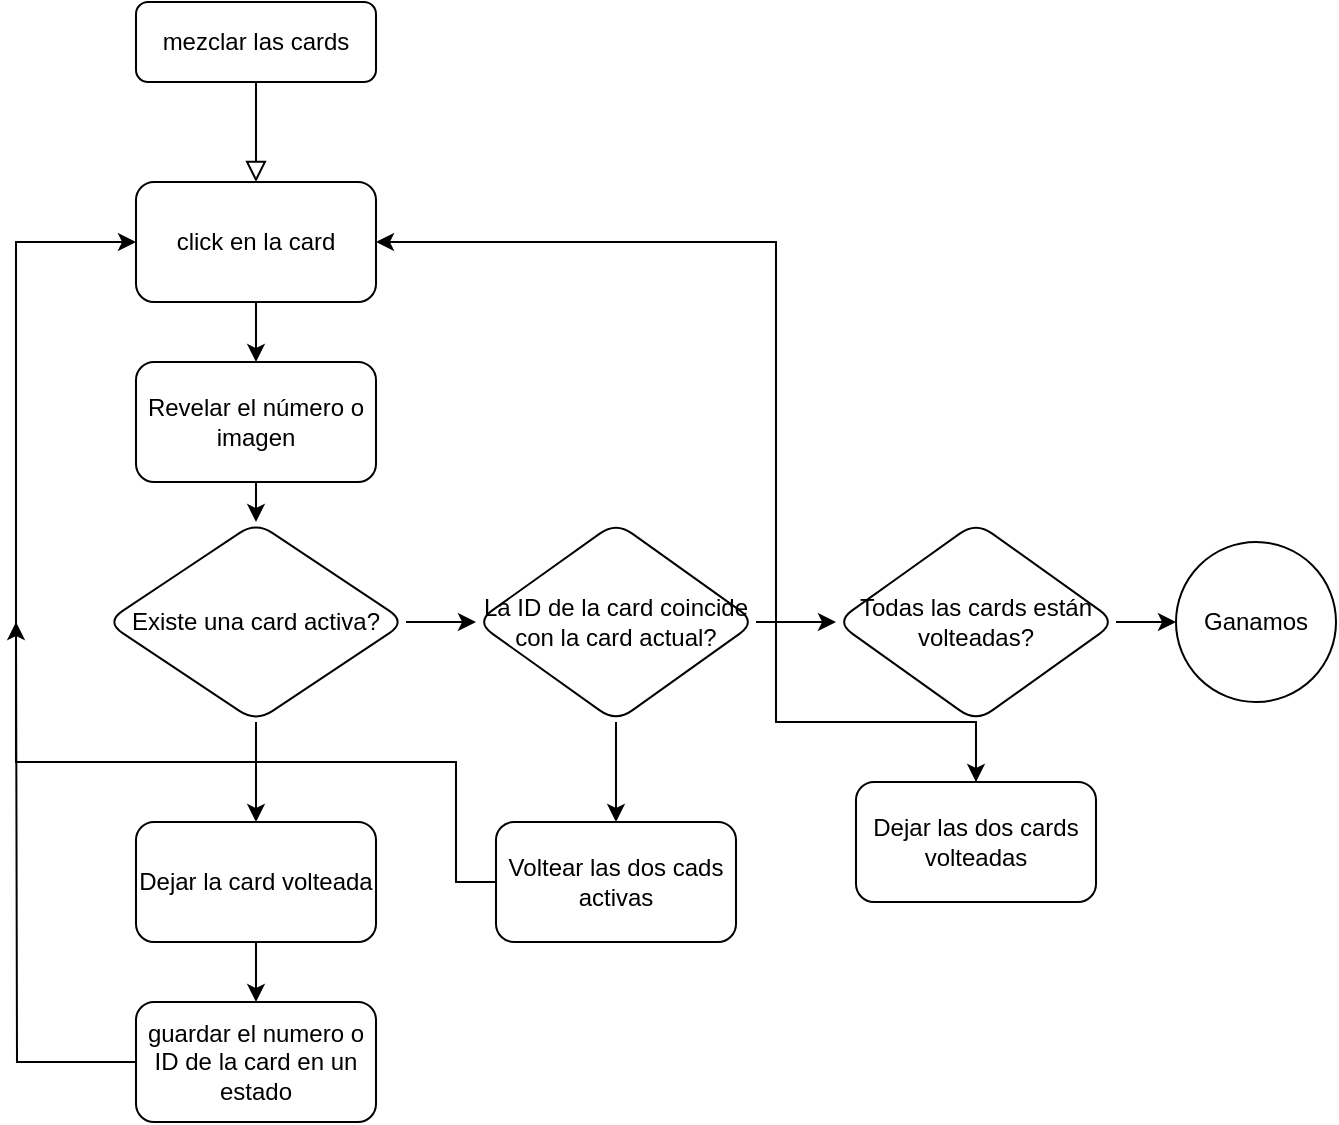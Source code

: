 <mxfile version="21.3.5" type="onedrive">
  <diagram id="C5RBs43oDa-KdzZeNtuy" name="Page-1">
    <mxGraphModel grid="1" page="1" gridSize="10" guides="1" tooltips="1" connect="1" arrows="1" fold="1" pageScale="1" pageWidth="827" pageHeight="1169" math="0" shadow="0">
      <root>
        <mxCell id="WIyWlLk6GJQsqaUBKTNV-0" />
        <mxCell id="WIyWlLk6GJQsqaUBKTNV-1" parent="WIyWlLk6GJQsqaUBKTNV-0" />
        <mxCell id="WIyWlLk6GJQsqaUBKTNV-2" value="" style="rounded=0;html=1;jettySize=auto;orthogonalLoop=1;fontSize=11;endArrow=block;endFill=0;endSize=8;strokeWidth=1;shadow=0;labelBackgroundColor=none;edgeStyle=orthogonalEdgeStyle;" edge="1" parent="WIyWlLk6GJQsqaUBKTNV-1" source="WIyWlLk6GJQsqaUBKTNV-3">
          <mxGeometry relative="1" as="geometry">
            <mxPoint x="220" y="170" as="targetPoint" />
          </mxGeometry>
        </mxCell>
        <mxCell id="WIyWlLk6GJQsqaUBKTNV-3" value="mezclar las cards" style="rounded=1;whiteSpace=wrap;html=1;fontSize=12;glass=0;strokeWidth=1;shadow=0;" vertex="1" parent="WIyWlLk6GJQsqaUBKTNV-1">
          <mxGeometry x="160" y="80" width="120" height="40" as="geometry" />
        </mxCell>
        <mxCell id="PFqmiB2B44m-AlX9EvXS-32" style="edgeStyle=orthogonalEdgeStyle;rounded=0;orthogonalLoop=1;jettySize=auto;html=1;exitX=0.5;exitY=1;exitDx=0;exitDy=0;entryX=0.5;entryY=0;entryDx=0;entryDy=0;" edge="1" parent="WIyWlLk6GJQsqaUBKTNV-1" source="PFqmiB2B44m-AlX9EvXS-0" target="PFqmiB2B44m-AlX9EvXS-31">
          <mxGeometry relative="1" as="geometry" />
        </mxCell>
        <mxCell id="PFqmiB2B44m-AlX9EvXS-0" value="click en la card" style="rounded=1;whiteSpace=wrap;html=1;" vertex="1" parent="WIyWlLk6GJQsqaUBKTNV-1">
          <mxGeometry x="160" y="170" width="120" height="60" as="geometry" />
        </mxCell>
        <mxCell id="PFqmiB2B44m-AlX9EvXS-9" value="" style="edgeStyle=orthogonalEdgeStyle;rounded=0;orthogonalLoop=1;jettySize=auto;html=1;" edge="1" parent="WIyWlLk6GJQsqaUBKTNV-1" source="PFqmiB2B44m-AlX9EvXS-1" target="PFqmiB2B44m-AlX9EvXS-8">
          <mxGeometry relative="1" as="geometry" />
        </mxCell>
        <mxCell id="PFqmiB2B44m-AlX9EvXS-19" value="" style="edgeStyle=orthogonalEdgeStyle;rounded=0;orthogonalLoop=1;jettySize=auto;html=1;" edge="1" parent="WIyWlLk6GJQsqaUBKTNV-1" source="PFqmiB2B44m-AlX9EvXS-1" target="PFqmiB2B44m-AlX9EvXS-18">
          <mxGeometry relative="1" as="geometry" />
        </mxCell>
        <mxCell id="PFqmiB2B44m-AlX9EvXS-1" value="Existe una card activa?" style="rhombus;whiteSpace=wrap;html=1;rounded=1;" vertex="1" parent="WIyWlLk6GJQsqaUBKTNV-1">
          <mxGeometry x="145" y="340" width="150" height="100" as="geometry" />
        </mxCell>
        <mxCell id="PFqmiB2B44m-AlX9EvXS-11" value="" style="edgeStyle=orthogonalEdgeStyle;rounded=0;orthogonalLoop=1;jettySize=auto;html=1;" edge="1" parent="WIyWlLk6GJQsqaUBKTNV-1" source="PFqmiB2B44m-AlX9EvXS-8" target="PFqmiB2B44m-AlX9EvXS-10">
          <mxGeometry relative="1" as="geometry" />
        </mxCell>
        <mxCell id="PFqmiB2B44m-AlX9EvXS-24" value="" style="edgeStyle=orthogonalEdgeStyle;rounded=0;orthogonalLoop=1;jettySize=auto;html=1;" edge="1" parent="WIyWlLk6GJQsqaUBKTNV-1" source="PFqmiB2B44m-AlX9EvXS-8" target="PFqmiB2B44m-AlX9EvXS-23">
          <mxGeometry relative="1" as="geometry" />
        </mxCell>
        <mxCell id="PFqmiB2B44m-AlX9EvXS-8" value="La ID de la card coincide con la card actual?" style="rhombus;whiteSpace=wrap;html=1;rounded=1;" vertex="1" parent="WIyWlLk6GJQsqaUBKTNV-1">
          <mxGeometry x="330" y="340" width="140" height="100" as="geometry" />
        </mxCell>
        <mxCell id="PFqmiB2B44m-AlX9EvXS-12" style="edgeStyle=orthogonalEdgeStyle;rounded=0;orthogonalLoop=1;jettySize=auto;html=1;entryX=0;entryY=0.5;entryDx=0;entryDy=0;" edge="1" parent="WIyWlLk6GJQsqaUBKTNV-1" source="PFqmiB2B44m-AlX9EvXS-10" target="PFqmiB2B44m-AlX9EvXS-0">
          <mxGeometry relative="1" as="geometry">
            <Array as="points">
              <mxPoint x="320" y="520" />
              <mxPoint x="320" y="460" />
              <mxPoint x="100" y="460" />
              <mxPoint x="100" y="200" />
            </Array>
          </mxGeometry>
        </mxCell>
        <mxCell id="PFqmiB2B44m-AlX9EvXS-10" value="Voltear las dos cads activas" style="whiteSpace=wrap;html=1;rounded=1;" vertex="1" parent="WIyWlLk6GJQsqaUBKTNV-1">
          <mxGeometry x="340" y="490" width="120" height="60" as="geometry" />
        </mxCell>
        <mxCell id="PFqmiB2B44m-AlX9EvXS-30" style="edgeStyle=orthogonalEdgeStyle;rounded=0;orthogonalLoop=1;jettySize=auto;html=1;entryX=1;entryY=0.5;entryDx=0;entryDy=0;" edge="1" parent="WIyWlLk6GJQsqaUBKTNV-1" source="PFqmiB2B44m-AlX9EvXS-15" target="PFqmiB2B44m-AlX9EvXS-0">
          <mxGeometry relative="1" as="geometry">
            <Array as="points">
              <mxPoint x="480" y="440" />
              <mxPoint x="480" y="200" />
            </Array>
          </mxGeometry>
        </mxCell>
        <mxCell id="PFqmiB2B44m-AlX9EvXS-15" value="Dejar las dos cards volteadas" style="whiteSpace=wrap;html=1;rounded=1;" vertex="1" parent="WIyWlLk6GJQsqaUBKTNV-1">
          <mxGeometry x="520" y="470" width="120" height="60" as="geometry" />
        </mxCell>
        <mxCell id="PFqmiB2B44m-AlX9EvXS-21" value="" style="edgeStyle=orthogonalEdgeStyle;rounded=0;orthogonalLoop=1;jettySize=auto;html=1;" edge="1" parent="WIyWlLk6GJQsqaUBKTNV-1" source="PFqmiB2B44m-AlX9EvXS-18" target="PFqmiB2B44m-AlX9EvXS-20">
          <mxGeometry relative="1" as="geometry" />
        </mxCell>
        <mxCell id="PFqmiB2B44m-AlX9EvXS-18" value="Dejar la card volteada" style="whiteSpace=wrap;html=1;rounded=1;" vertex="1" parent="WIyWlLk6GJQsqaUBKTNV-1">
          <mxGeometry x="160" y="490" width="120" height="60" as="geometry" />
        </mxCell>
        <mxCell id="PFqmiB2B44m-AlX9EvXS-22" style="edgeStyle=orthogonalEdgeStyle;rounded=0;orthogonalLoop=1;jettySize=auto;html=1;" edge="1" parent="WIyWlLk6GJQsqaUBKTNV-1" source="PFqmiB2B44m-AlX9EvXS-20">
          <mxGeometry relative="1" as="geometry">
            <mxPoint x="100" y="390" as="targetPoint" />
          </mxGeometry>
        </mxCell>
        <mxCell id="PFqmiB2B44m-AlX9EvXS-20" value="guardar el numero o ID de la card en un estado" style="whiteSpace=wrap;html=1;rounded=1;" vertex="1" parent="WIyWlLk6GJQsqaUBKTNV-1">
          <mxGeometry x="160" y="580" width="120" height="60" as="geometry" />
        </mxCell>
        <mxCell id="PFqmiB2B44m-AlX9EvXS-27" value="" style="edgeStyle=orthogonalEdgeStyle;rounded=0;orthogonalLoop=1;jettySize=auto;html=1;" edge="1" parent="WIyWlLk6GJQsqaUBKTNV-1" source="PFqmiB2B44m-AlX9EvXS-23" target="PFqmiB2B44m-AlX9EvXS-26">
          <mxGeometry relative="1" as="geometry" />
        </mxCell>
        <mxCell id="PFqmiB2B44m-AlX9EvXS-28" style="edgeStyle=orthogonalEdgeStyle;rounded=0;orthogonalLoop=1;jettySize=auto;html=1;exitX=0.5;exitY=1;exitDx=0;exitDy=0;entryX=0.5;entryY=0;entryDx=0;entryDy=0;" edge="1" parent="WIyWlLk6GJQsqaUBKTNV-1" source="PFqmiB2B44m-AlX9EvXS-23" target="PFqmiB2B44m-AlX9EvXS-15">
          <mxGeometry relative="1" as="geometry" />
        </mxCell>
        <mxCell id="PFqmiB2B44m-AlX9EvXS-23" value="Todas las cards están volteadas?" style="rhombus;whiteSpace=wrap;html=1;rounded=1;" vertex="1" parent="WIyWlLk6GJQsqaUBKTNV-1">
          <mxGeometry x="510" y="340" width="140" height="100" as="geometry" />
        </mxCell>
        <mxCell id="PFqmiB2B44m-AlX9EvXS-26" value="Ganamos" style="ellipse;whiteSpace=wrap;html=1;rounded=1;" vertex="1" parent="WIyWlLk6GJQsqaUBKTNV-1">
          <mxGeometry x="680" y="350" width="80" height="80" as="geometry" />
        </mxCell>
        <mxCell id="PFqmiB2B44m-AlX9EvXS-33" style="edgeStyle=orthogonalEdgeStyle;rounded=0;orthogonalLoop=1;jettySize=auto;html=1;exitX=0.5;exitY=1;exitDx=0;exitDy=0;entryX=0.5;entryY=0;entryDx=0;entryDy=0;" edge="1" parent="WIyWlLk6GJQsqaUBKTNV-1" source="PFqmiB2B44m-AlX9EvXS-31" target="PFqmiB2B44m-AlX9EvXS-1">
          <mxGeometry relative="1" as="geometry" />
        </mxCell>
        <mxCell id="PFqmiB2B44m-AlX9EvXS-31" value="Revelar el número o imagen" style="whiteSpace=wrap;html=1;rounded=1;" vertex="1" parent="WIyWlLk6GJQsqaUBKTNV-1">
          <mxGeometry x="160" y="260" width="120" height="60" as="geometry" />
        </mxCell>
      </root>
    </mxGraphModel>
  </diagram>
</mxfile>
